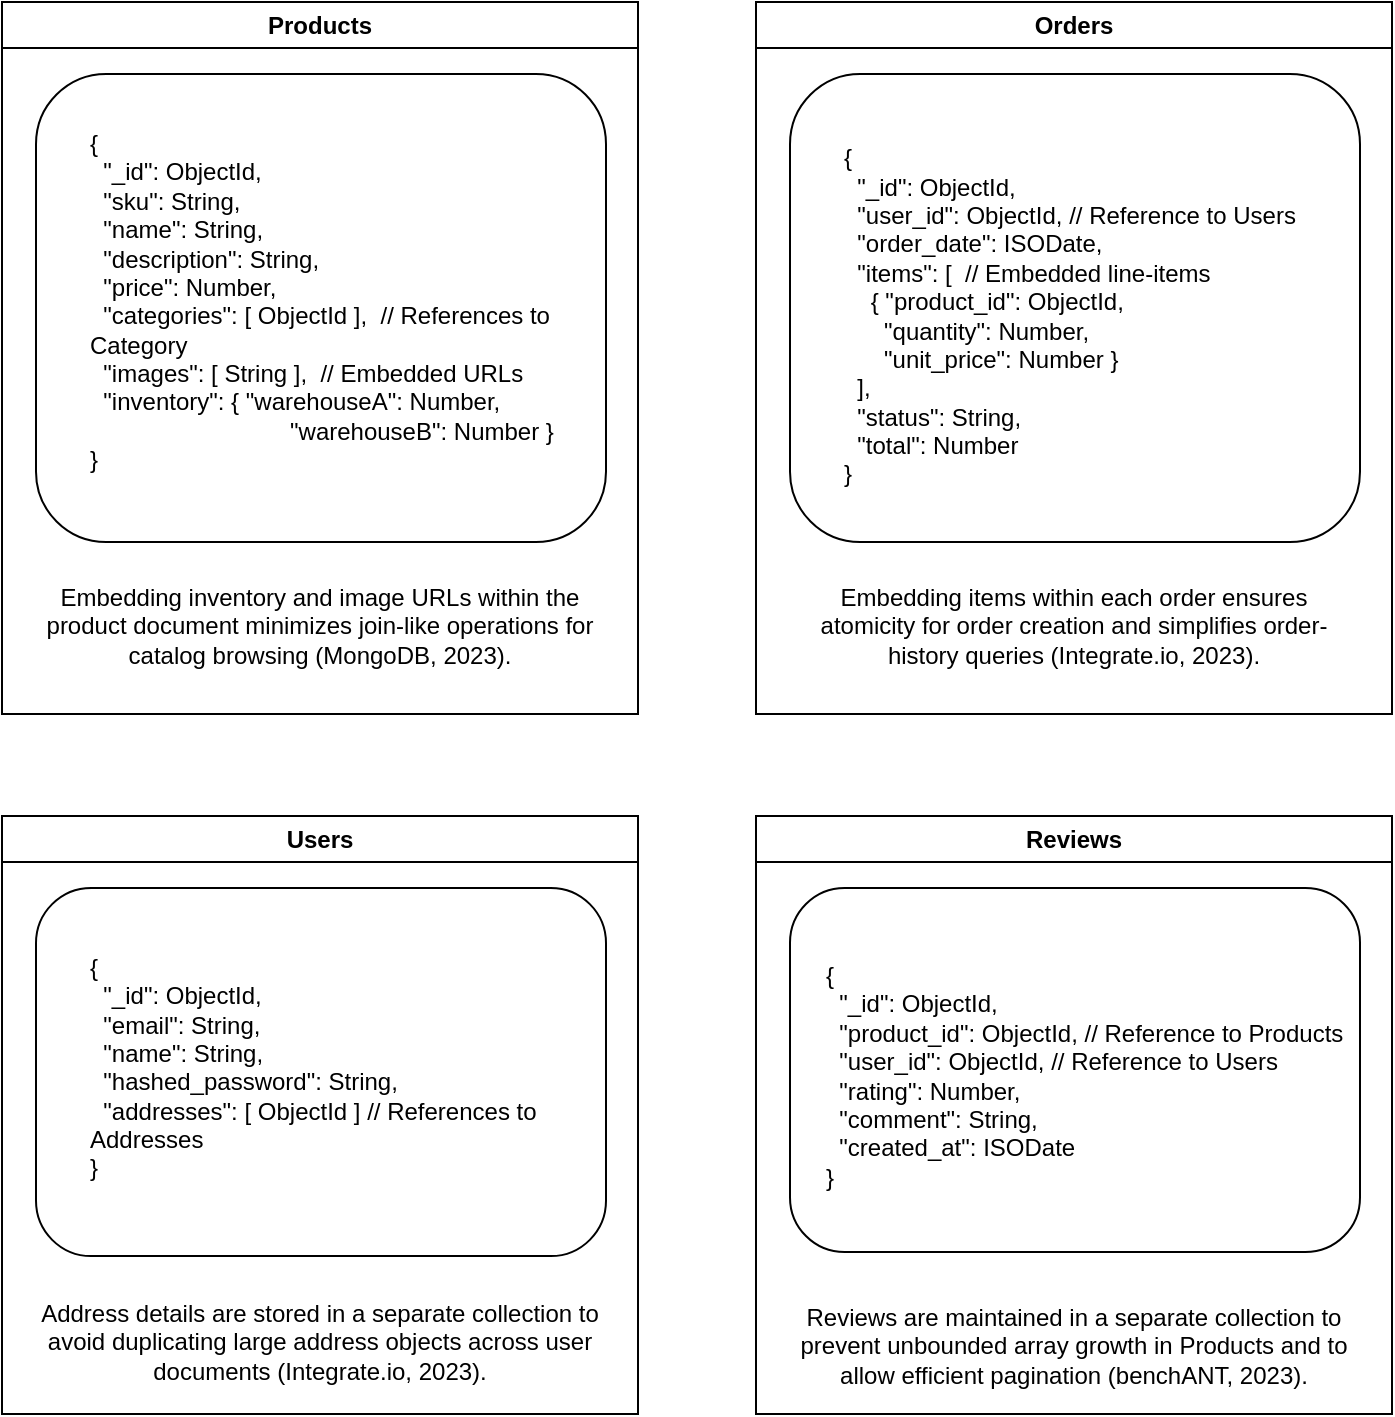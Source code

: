 <mxfile version="27.0.9">
  <diagram name="Page-1" id="j3TQUBmKUhxx4h4fPdmU">
    <mxGraphModel dx="1273" dy="974" grid="0" gridSize="10" guides="1" tooltips="1" connect="1" arrows="1" fold="1" page="0" pageScale="1" pageWidth="850" pageHeight="1100" math="0" shadow="0">
      <root>
        <mxCell id="0" />
        <mxCell id="1" parent="0" />
        <mxCell id="JjZPdoqGvboBYEAL1ZU9-1" value="Products" style="swimlane;whiteSpace=wrap;html=1;" parent="1" vertex="1">
          <mxGeometry x="192" y="-77" width="318" height="356" as="geometry" />
        </mxCell>
        <mxCell id="JjZPdoqGvboBYEAL1ZU9-2" value="" style="rounded=1;whiteSpace=wrap;html=1;" parent="JjZPdoqGvboBYEAL1ZU9-1" vertex="1">
          <mxGeometry x="17" y="36" width="285" height="234" as="geometry" />
        </mxCell>
        <mxCell id="JjZPdoqGvboBYEAL1ZU9-3" value="&lt;div&gt;{&lt;/div&gt;&lt;div&gt;&amp;nbsp; &quot;_id&quot;: ObjectId,&lt;/div&gt;&lt;div&gt;&amp;nbsp; &quot;sku&quot;: String,&lt;/div&gt;&lt;div&gt;&amp;nbsp; &quot;name&quot;: String,&lt;/div&gt;&lt;div&gt;&amp;nbsp; &quot;description&quot;: String,&lt;/div&gt;&lt;div&gt;&amp;nbsp; &quot;price&quot;: Number,&lt;/div&gt;&lt;div&gt;&amp;nbsp; &quot;categories&quot;: [ ObjectId ],&amp;nbsp; // References to Category&lt;/div&gt;&lt;div&gt;&amp;nbsp; &quot;images&quot;: [ String ],&amp;nbsp; // Embedded URLs&lt;/div&gt;&lt;div&gt;&amp;nbsp; &quot;inventory&quot;: { &quot;warehouseA&quot;: Number,&amp;nbsp;&lt;/div&gt;&lt;div&gt;&amp;nbsp; &amp;nbsp; &amp;nbsp; &amp;nbsp; &amp;nbsp; &amp;nbsp; &amp;nbsp; &amp;nbsp; &amp;nbsp; &amp;nbsp; &amp;nbsp; &amp;nbsp; &amp;nbsp; &amp;nbsp; &amp;nbsp; &quot;warehouseB&quot;: Number }&lt;/div&gt;&lt;div&gt;}&lt;/div&gt;&lt;div&gt;&lt;br&gt;&lt;/div&gt;" style="text;html=1;align=left;verticalAlign=middle;whiteSpace=wrap;rounded=0;" parent="JjZPdoqGvboBYEAL1ZU9-1" vertex="1">
          <mxGeometry x="42" y="63" width="246" height="188" as="geometry" />
        </mxCell>
        <mxCell id="JjZPdoqGvboBYEAL1ZU9-6" value="Embedding inventory and image URLs within the product document minimizes join‐like operations for catalog browsing (MongoDB, 2023)." style="text;html=1;align=center;verticalAlign=middle;whiteSpace=wrap;rounded=0;" parent="JjZPdoqGvboBYEAL1ZU9-1" vertex="1">
          <mxGeometry x="17" y="285" width="284" height="54" as="geometry" />
        </mxCell>
        <mxCell id="ZZs40c9vJJJl_OgkhFLO-1" value="Orders" style="swimlane;whiteSpace=wrap;html=1;" parent="1" vertex="1">
          <mxGeometry x="569" y="-77" width="318" height="356" as="geometry" />
        </mxCell>
        <mxCell id="ZZs40c9vJJJl_OgkhFLO-2" value="" style="rounded=1;whiteSpace=wrap;html=1;" parent="ZZs40c9vJJJl_OgkhFLO-1" vertex="1">
          <mxGeometry x="17" y="36" width="285" height="234" as="geometry" />
        </mxCell>
        <mxCell id="ZZs40c9vJJJl_OgkhFLO-3" value="&lt;div&gt;&lt;div&gt;{&lt;/div&gt;&lt;div&gt;&amp;nbsp; &quot;_id&quot;: ObjectId,&lt;/div&gt;&lt;div&gt;&amp;nbsp; &quot;user_id&quot;: ObjectId, // Reference to Users&lt;/div&gt;&lt;div&gt;&amp;nbsp; &quot;order_date&quot;: ISODate,&lt;/div&gt;&lt;div&gt;&amp;nbsp; &quot;items&quot;: [&amp;nbsp; // Embedded line‐items&lt;/div&gt;&lt;div&gt;&amp;nbsp; &amp;nbsp; { &quot;product_id&quot;: ObjectId,&lt;/div&gt;&lt;div&gt;&amp;nbsp; &amp;nbsp; &amp;nbsp; &quot;quantity&quot;: Number,&lt;/div&gt;&lt;div&gt;&amp;nbsp; &amp;nbsp; &amp;nbsp; &quot;unit_price&quot;: Number }&lt;/div&gt;&lt;div&gt;&amp;nbsp; ],&lt;/div&gt;&lt;div&gt;&amp;nbsp; &quot;status&quot;: String,&lt;/div&gt;&lt;div&gt;&amp;nbsp; &quot;total&quot;: Number&lt;/div&gt;&lt;div&gt;}&lt;/div&gt;&lt;/div&gt;" style="text;html=1;align=left;verticalAlign=middle;whiteSpace=wrap;rounded=0;" parent="ZZs40c9vJJJl_OgkhFLO-1" vertex="1">
          <mxGeometry x="42" y="63" width="246" height="188" as="geometry" />
        </mxCell>
        <mxCell id="ZZs40c9vJJJl_OgkhFLO-4" value="Embedding items within each order ensures atomicity for order creation and simplifies order‐history queries (Integrate.io, 2023)." style="text;html=1;align=center;verticalAlign=middle;whiteSpace=wrap;rounded=0;" parent="ZZs40c9vJJJl_OgkhFLO-1" vertex="1">
          <mxGeometry x="17" y="285" width="284" height="54" as="geometry" />
        </mxCell>
        <mxCell id="ZZs40c9vJJJl_OgkhFLO-5" value="Users" style="swimlane;whiteSpace=wrap;html=1;" parent="1" vertex="1">
          <mxGeometry x="192" y="330" width="318" height="299" as="geometry" />
        </mxCell>
        <mxCell id="ZZs40c9vJJJl_OgkhFLO-6" value="" style="rounded=1;whiteSpace=wrap;html=1;" parent="ZZs40c9vJJJl_OgkhFLO-5" vertex="1">
          <mxGeometry x="17" y="36" width="285" height="184" as="geometry" />
        </mxCell>
        <mxCell id="ZZs40c9vJJJl_OgkhFLO-7" value="&lt;div&gt;&lt;div&gt;{&lt;/div&gt;&lt;div&gt;&amp;nbsp; &quot;_id&quot;: ObjectId,&lt;/div&gt;&lt;div&gt;&amp;nbsp; &quot;email&quot;: String,&lt;/div&gt;&lt;div&gt;&amp;nbsp; &quot;name&quot;: String,&lt;/div&gt;&lt;div&gt;&amp;nbsp; &quot;hashed_password&quot;: String,&lt;/div&gt;&lt;div&gt;&amp;nbsp; &quot;addresses&quot;: [ ObjectId ] // References to Addresses&lt;/div&gt;&lt;div&gt;}&lt;/div&gt;&lt;/div&gt;&lt;div&gt;&lt;br&gt;&lt;/div&gt;" style="text;html=1;align=left;verticalAlign=middle;whiteSpace=wrap;rounded=0;" parent="ZZs40c9vJJJl_OgkhFLO-5" vertex="1">
          <mxGeometry x="42" y="39" width="274" height="188" as="geometry" />
        </mxCell>
        <mxCell id="ZZs40c9vJJJl_OgkhFLO-8" value="Address details are stored in a separate collection to avoid duplicating large address objects across user documents (Integrate.io, 2023)." style="text;html=1;align=center;verticalAlign=middle;whiteSpace=wrap;rounded=0;" parent="ZZs40c9vJJJl_OgkhFLO-5" vertex="1">
          <mxGeometry x="17" y="236" width="284" height="54" as="geometry" />
        </mxCell>
        <mxCell id="ZZs40c9vJJJl_OgkhFLO-9" value="Reviews" style="swimlane;whiteSpace=wrap;html=1;" parent="1" vertex="1">
          <mxGeometry x="569" y="330" width="318" height="299" as="geometry" />
        </mxCell>
        <mxCell id="ZZs40c9vJJJl_OgkhFLO-10" value="" style="rounded=1;whiteSpace=wrap;html=1;" parent="ZZs40c9vJJJl_OgkhFLO-9" vertex="1">
          <mxGeometry x="17" y="36" width="285" height="182" as="geometry" />
        </mxCell>
        <mxCell id="ZZs40c9vJJJl_OgkhFLO-11" value="&lt;div&gt;&lt;div&gt;&lt;div&gt;{&lt;/div&gt;&lt;div&gt;&amp;nbsp; &quot;_id&quot;: ObjectId,&lt;/div&gt;&lt;div&gt;&amp;nbsp; &quot;product_id&quot;: ObjectId, // Reference to Products&lt;/div&gt;&lt;div&gt;&amp;nbsp; &quot;user_id&quot;: ObjectId, // Reference to Users&lt;/div&gt;&lt;div&gt;&amp;nbsp; &quot;rating&quot;: Number,&lt;/div&gt;&lt;div&gt;&amp;nbsp; &quot;comment&quot;: String,&lt;/div&gt;&lt;div&gt;&amp;nbsp; &quot;created_at&quot;: ISODate&lt;/div&gt;&lt;div&gt;}&lt;/div&gt;&lt;/div&gt;&lt;/div&gt;" style="text;html=1;align=left;verticalAlign=middle;whiteSpace=wrap;rounded=0;" parent="ZZs40c9vJJJl_OgkhFLO-9" vertex="1">
          <mxGeometry x="33" y="36" width="262" height="188" as="geometry" />
        </mxCell>
        <mxCell id="ZZs40c9vJJJl_OgkhFLO-12" value="Reviews are maintained in a separate collection to prevent unbounded array growth in Products and to allow efficient pagination (benchANT, 2023)." style="text;html=1;align=center;verticalAlign=middle;whiteSpace=wrap;rounded=0;" parent="ZZs40c9vJJJl_OgkhFLO-9" vertex="1">
          <mxGeometry x="17" y="238" width="284" height="54" as="geometry" />
        </mxCell>
      </root>
    </mxGraphModel>
  </diagram>
</mxfile>
